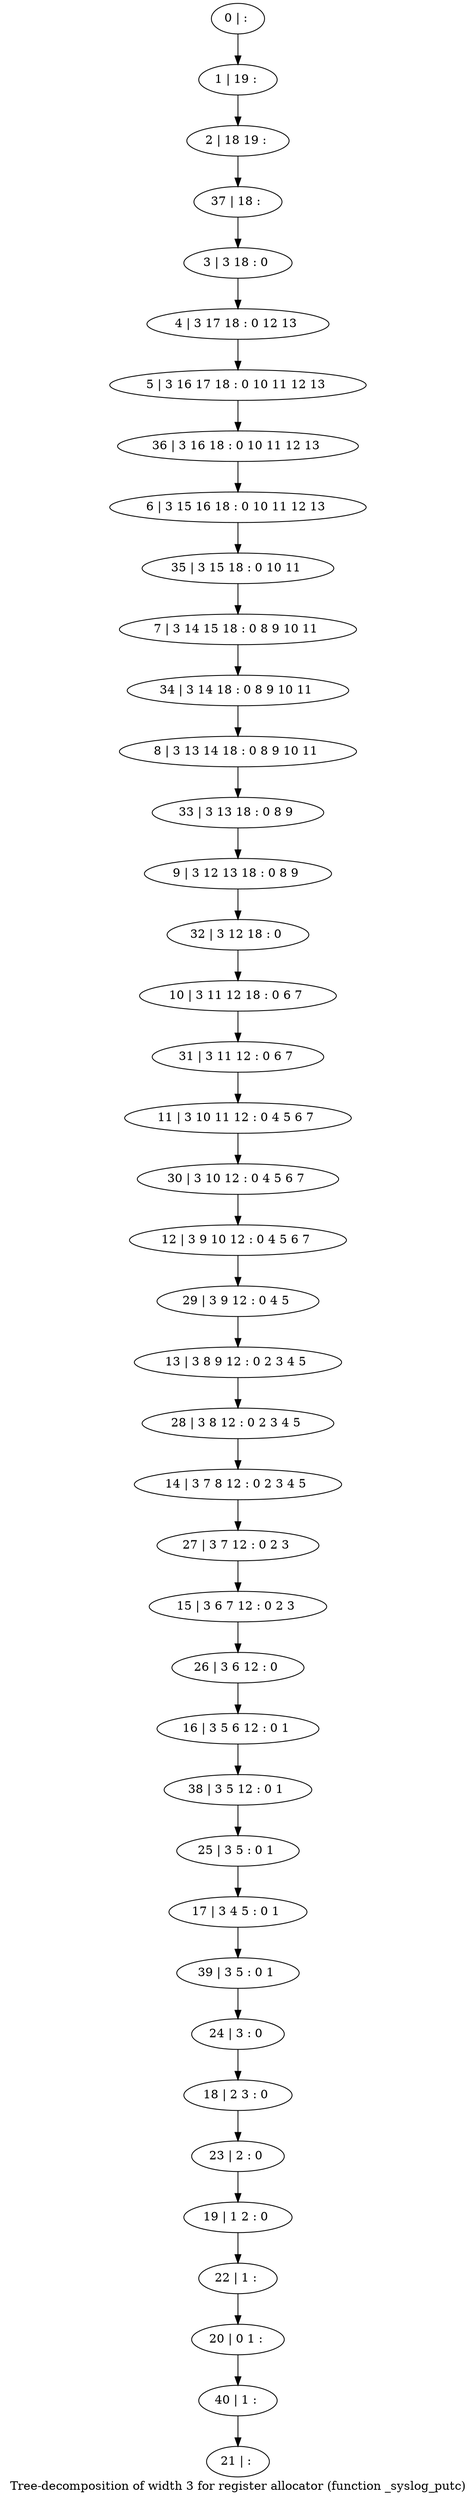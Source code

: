 digraph G {
graph [label="Tree-decomposition of width 3 for register allocator (function _syslog_putc)"]
0[label="0 | : "];
1[label="1 | 19 : "];
2[label="2 | 18 19 : "];
3[label="3 | 3 18 : 0 "];
4[label="4 | 3 17 18 : 0 12 13 "];
5[label="5 | 3 16 17 18 : 0 10 11 12 13 "];
6[label="6 | 3 15 16 18 : 0 10 11 12 13 "];
7[label="7 | 3 14 15 18 : 0 8 9 10 11 "];
8[label="8 | 3 13 14 18 : 0 8 9 10 11 "];
9[label="9 | 3 12 13 18 : 0 8 9 "];
10[label="10 | 3 11 12 18 : 0 6 7 "];
11[label="11 | 3 10 11 12 : 0 4 5 6 7 "];
12[label="12 | 3 9 10 12 : 0 4 5 6 7 "];
13[label="13 | 3 8 9 12 : 0 2 3 4 5 "];
14[label="14 | 3 7 8 12 : 0 2 3 4 5 "];
15[label="15 | 3 6 7 12 : 0 2 3 "];
16[label="16 | 3 5 6 12 : 0 1 "];
17[label="17 | 3 4 5 : 0 1 "];
18[label="18 | 2 3 : 0 "];
19[label="19 | 1 2 : 0 "];
20[label="20 | 0 1 : "];
21[label="21 | : "];
22[label="22 | 1 : "];
23[label="23 | 2 : 0 "];
24[label="24 | 3 : 0 "];
25[label="25 | 3 5 : 0 1 "];
26[label="26 | 3 6 12 : 0 "];
27[label="27 | 3 7 12 : 0 2 3 "];
28[label="28 | 3 8 12 : 0 2 3 4 5 "];
29[label="29 | 3 9 12 : 0 4 5 "];
30[label="30 | 3 10 12 : 0 4 5 6 7 "];
31[label="31 | 3 11 12 : 0 6 7 "];
32[label="32 | 3 12 18 : 0 "];
33[label="33 | 3 13 18 : 0 8 9 "];
34[label="34 | 3 14 18 : 0 8 9 10 11 "];
35[label="35 | 3 15 18 : 0 10 11 "];
36[label="36 | 3 16 18 : 0 10 11 12 13 "];
37[label="37 | 18 : "];
38[label="38 | 3 5 12 : 0 1 "];
39[label="39 | 3 5 : 0 1 "];
40[label="40 | 1 : "];
0->1 ;
1->2 ;
3->4 ;
4->5 ;
22->20 ;
19->22 ;
23->19 ;
18->23 ;
24->18 ;
25->17 ;
26->16 ;
15->26 ;
27->15 ;
14->27 ;
28->14 ;
13->28 ;
29->13 ;
12->29 ;
30->12 ;
11->30 ;
31->11 ;
10->31 ;
32->10 ;
9->32 ;
33->9 ;
8->33 ;
34->8 ;
7->34 ;
35->7 ;
6->35 ;
36->6 ;
5->36 ;
37->3 ;
2->37 ;
38->25 ;
16->38 ;
39->24 ;
17->39 ;
40->21 ;
20->40 ;
}
